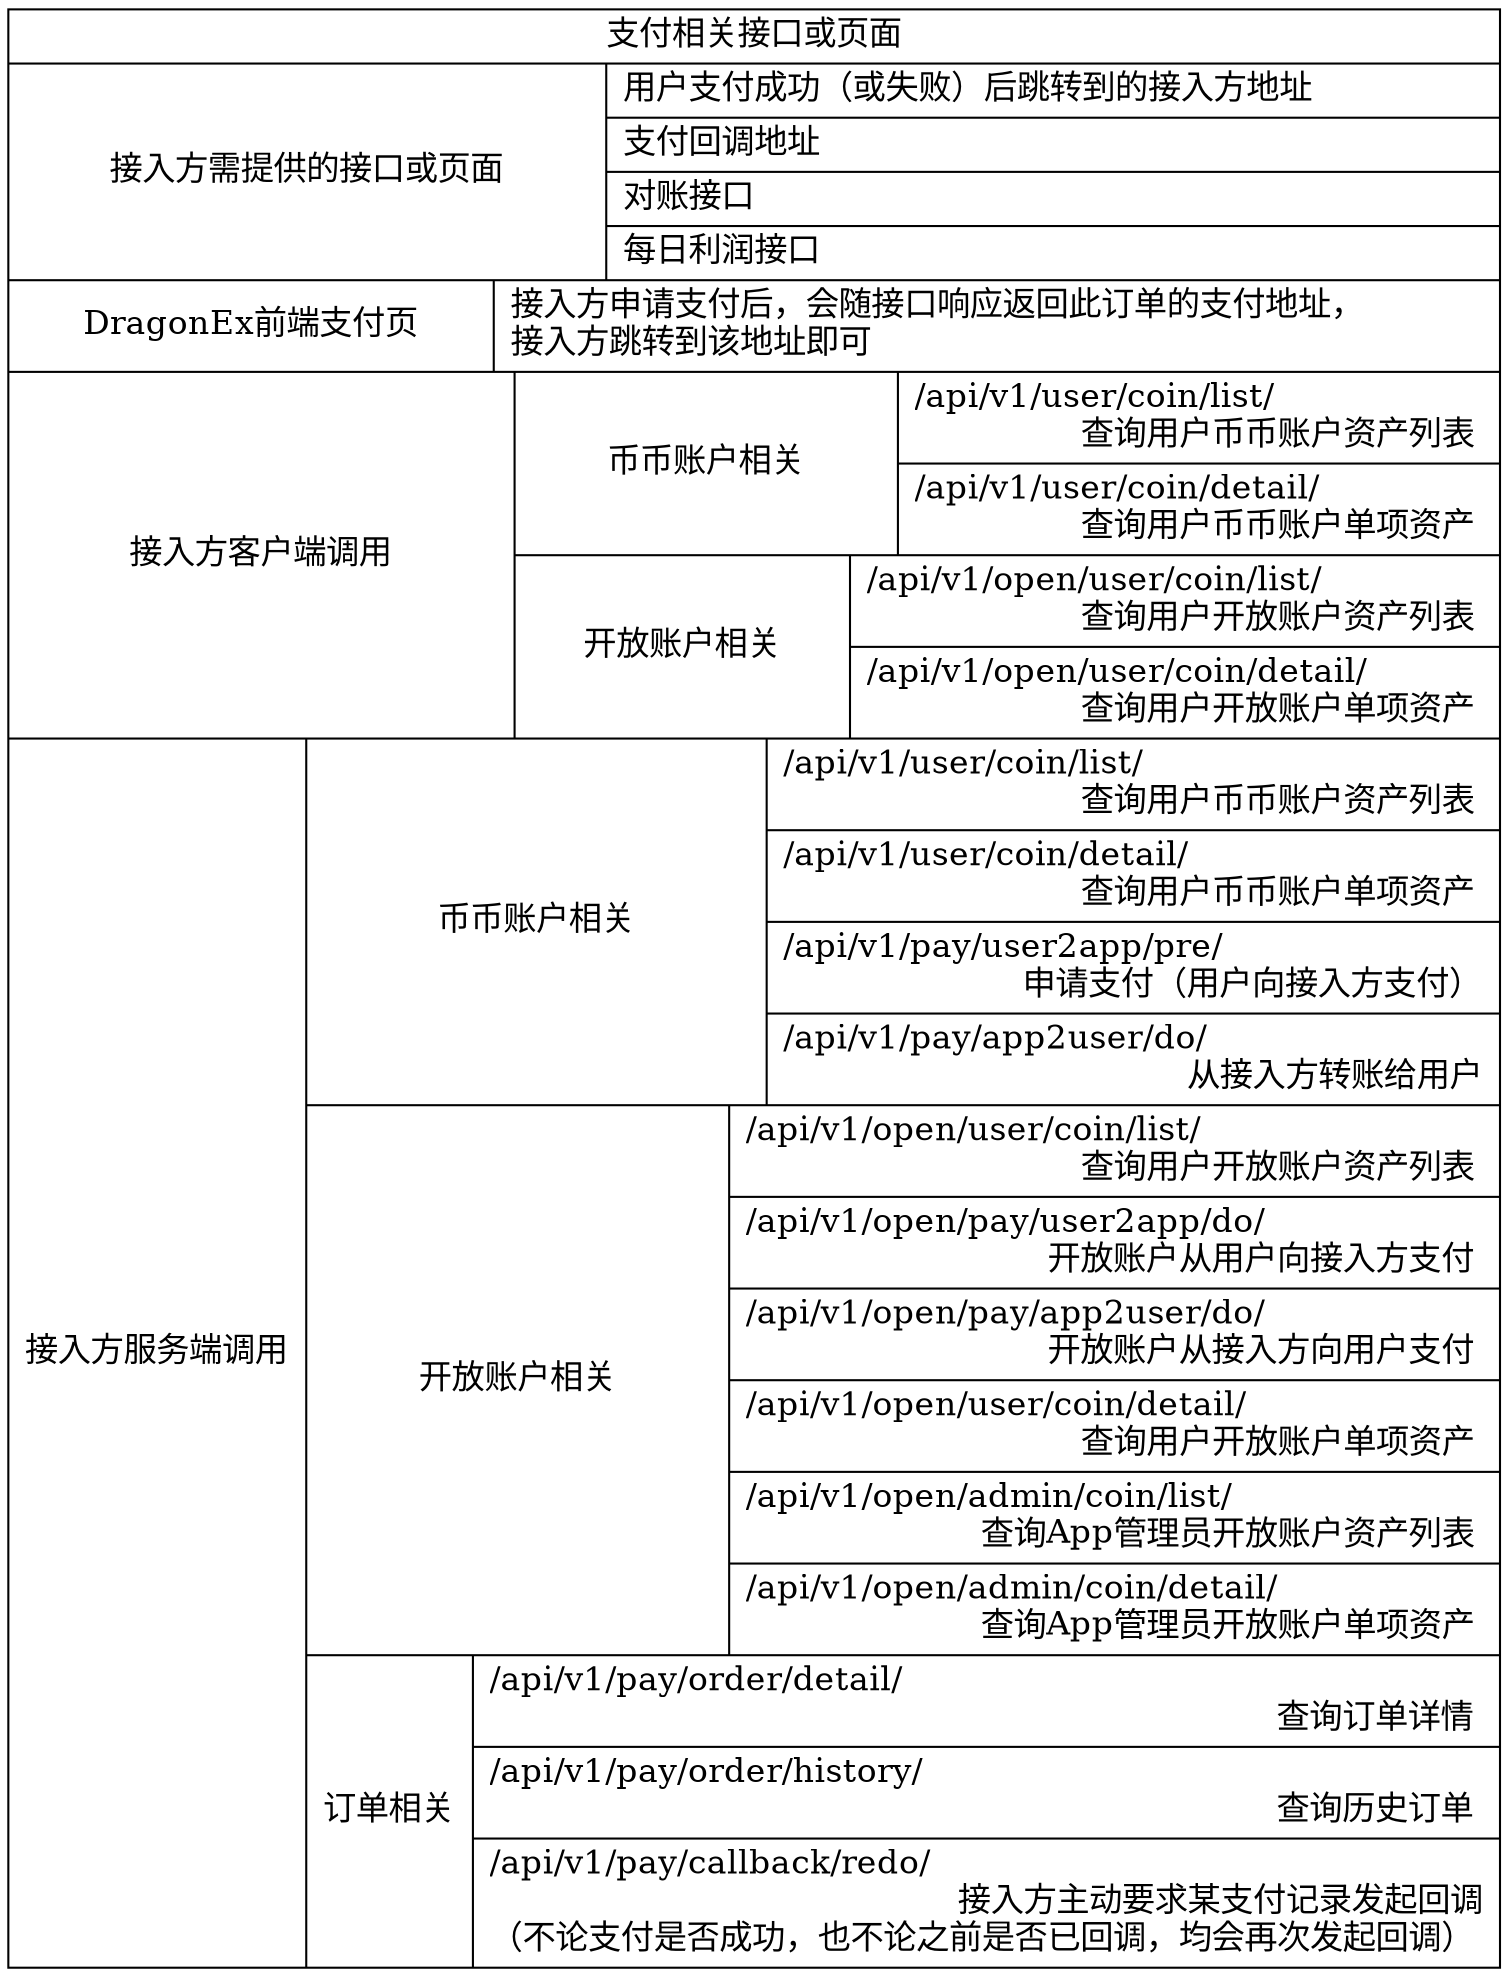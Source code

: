 digraph g {
graph [
    rankdir = "LR"
];

node [
    fontsize = "16"
    shape=record
];

PaymentApis [
    label = "支付相关接口或页面
    |
    {
        接入方需提供的接口或页面 |
        {
            用户支付成功（或失败）后跳转到的接入方地址 \l
            | 支付回调地址 \l
            | 对账接口\l
            | 每日利润接口\l
        }
    }
    | 
    {
        DragonEx前端支付页 |
        {
            接入方申请支付后，会随接口响应返回此订单的支付地址，\l接入方跳转到该地址即可 \l
        }
    }
    | 
    {
        接入方客户端调用 | 
        {
            { 币币账户相关 |
                {
                  /api/v1/user/coin/list/ \l 查询用户币币账户资产列表 \r
                  | /api/v1/user/coin/detail/ \l 查询用户币币账户单项资产 \r
                }
            }
            |
            { 开放账户相关 |
                {
                  /api/v1/open/user/coin/list/ \l 查询用户开放账户资产列表 \r
                  | /api/v1/open/user/coin/detail/ \l 查询用户开放账户单项资产 \r
                }
            }
        }            
    }
    | 
    {
        接入方服务端调用 | 
        {
            { 币币账户相关 |
                {
                  /api/v1/user/coin/list/ \l 查询用户币币账户资产列表 \r
                  | /api/v1/user/coin/detail/ \l 查询用户币币账户单项资产 \r
                  | /api/v1/pay/user2app/pre/ \l 申请支付（用户向接入方支付）\r
                  | /api/v1/pay/app2user/do/ \l 从接入方转账给用户\r
                }
            }
            |
            { 开放账户相关 |
                {
                  /api/v1/open/user/coin/list/ \l 查询用户开放账户资产列表 \r
                  | /api/v1/open/pay/user2app/do/ \l 开放账户从用户向接入方支付 \r
                  | /api/v1/open/pay/app2user/do/ \l 开放账户从接入方向用户支付 \r
                  | /api/v1/open/user/coin/detail/ \l 查询用户开放账户单项资产 \r
                  | /api/v1/open/admin/coin/list/ \l 查询App管理员开放账户资产列表 \r
                  | /api/v1/open/admin/coin/detail/ \l 查询App管理员开放账户单项资产 \r
                }
            }
            |
            { 订单相关 |
                {
                    /api/v1/pay/order/detail/ \l 查询订单详情 \r
                    | /api/v1/pay/order/history/ \l 查询历史订单 \r
                    | /api/v1/pay/callback/redo/ \l 接入方主动要求某支付记录发起回调\r（不论支付是否成功，也不论之前是否已回调，均会再次发起回调） \r
                }
            }   
        }
    }
    "
]
}